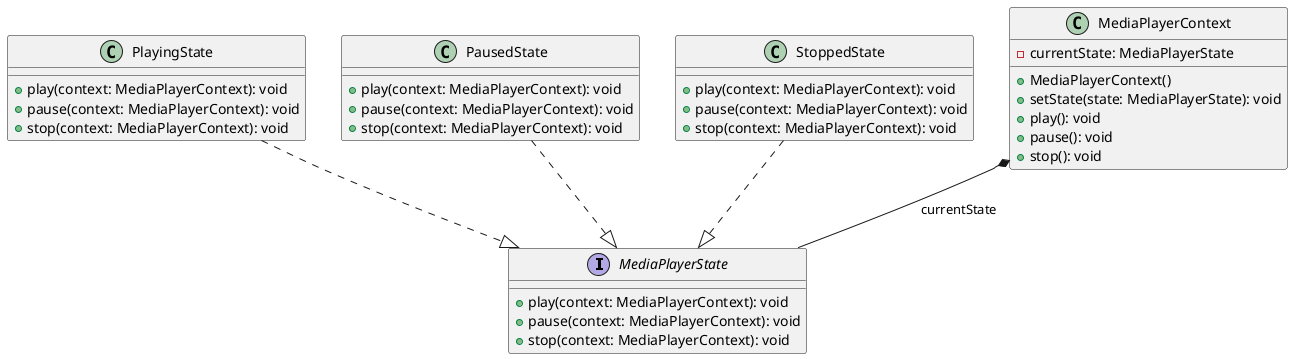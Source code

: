 @startuml

' Interface
interface MediaPlayerState {
    +play(context: MediaPlayerContext): void
    +pause(context: MediaPlayerContext): void
    +stop(context: MediaPlayerContext): void
}

' Concrete States
class PlayingState {
    +play(context: MediaPlayerContext): void
    +pause(context: MediaPlayerContext): void
    +stop(context: MediaPlayerContext): void
}

class PausedState {
    +play(context: MediaPlayerContext): void
    +pause(context: MediaPlayerContext): void
    +stop(context: MediaPlayerContext): void
}

class StoppedState {
    +play(context: MediaPlayerContext): void
    +pause(context: MediaPlayerContext): void
    +stop(context: MediaPlayerContext): void
}

' Context
class MediaPlayerContext {
    -currentState: MediaPlayerState
    +MediaPlayerContext()
    +setState(state: MediaPlayerState): void
    +play(): void
    +pause(): void
    +stop(): void
}


' Relationships
MediaPlayerContext *-- MediaPlayerState : currentState
PlayingState ..|> MediaPlayerState
PausedState ..|> MediaPlayerState
StoppedState ..|> MediaPlayerState

@enduml

